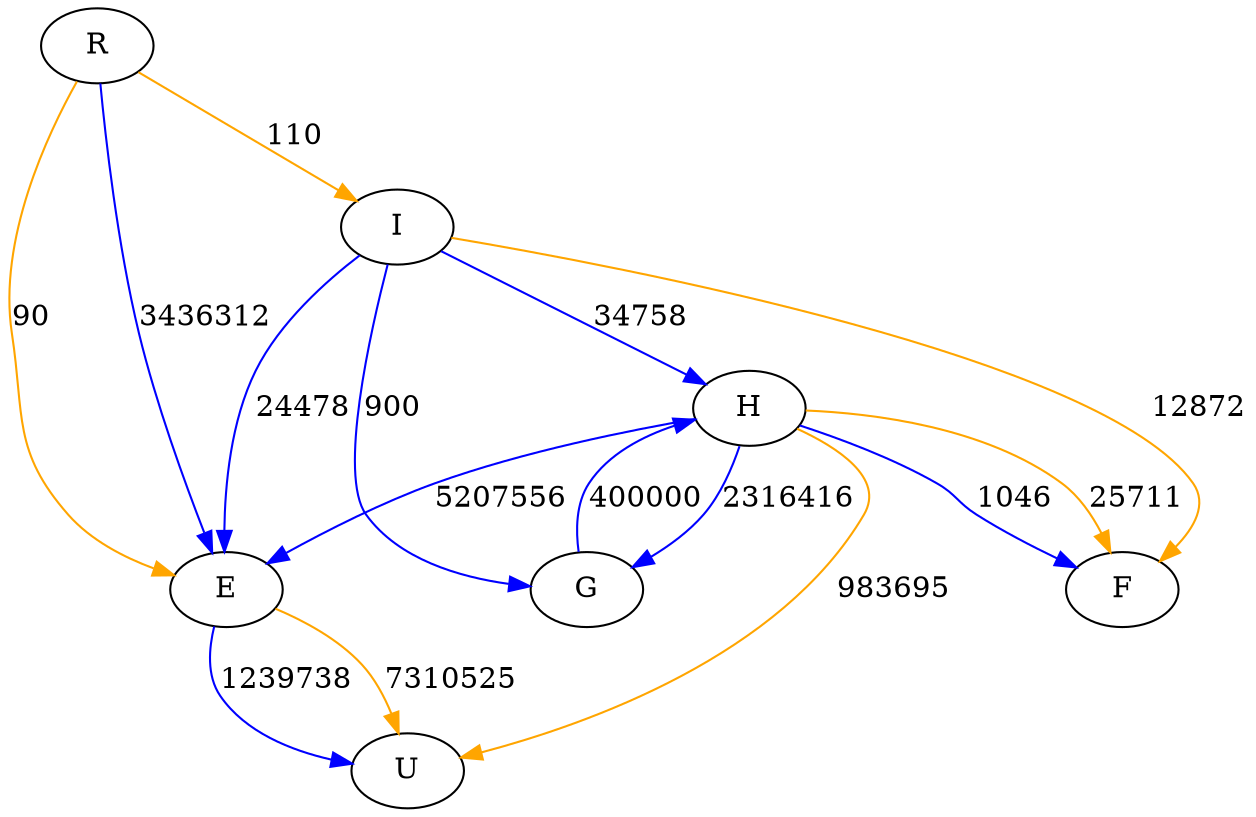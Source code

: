 digraph {
H->U [label =     983695 color="orange"]
E->U [label =    7310525 color="orange"]
R->I [label =        110 color="orange"]
R->E [label =         90 color="orange"]
I->F [label =      12872 color="orange"]
H->F [label =      25711 color="orange"]
E->U [label =    1239738 color="blue"]
G->H [label =     400000 color="blue"]
R->E [label =    3436312 color="blue"]
I->G [label =        900 color="blue"]
I->H [label =      34758 color="blue"]
I->E [label =      24478 color="blue"]
H->G [label =    2316416 color="blue"]
H->E [label =    5207556 color="blue"]
H->F [label =       1046 color="blue"]
}

